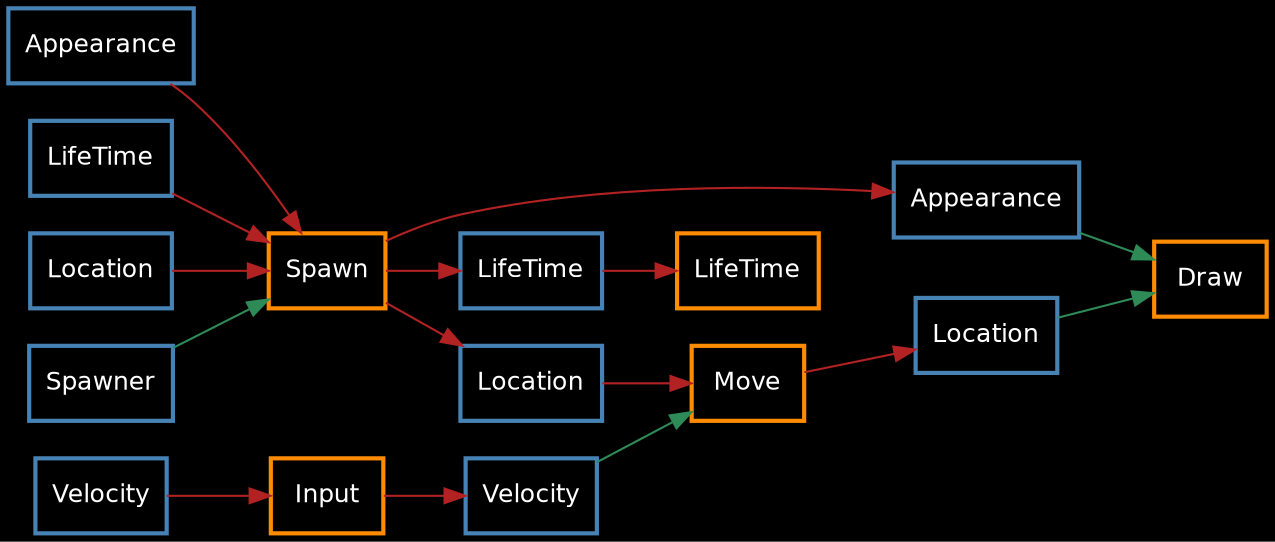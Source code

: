 digraph framegraph 
{
rankdir = LR
bgcolor = black

node [shape=rectangle, fontname="helvetica", fontsize=12, fontcolor=white]

"Input" [label="Input", style=bold, color=darkorange]
"Draw" [label="Draw", style=bold, color=darkorange]
"Move" [label="Move", style=bold, color=darkorange]
"LifeTime" [label="LifeTime", style=bold, color=darkorange]
"Spawn" [label="Spawn", style=bold, color=darkorange]


"Appearance0" [label="Appearance", style=bold, color= steelblue]
"Appearance0" -> { } [color=seagreen]
"Appearance0" -> { "Spawn" } [color=firebrick]
"LifeTime0" [label="LifeTime", style=bold, color= steelblue]
"LifeTime0" -> { } [color=seagreen]
"LifeTime0" -> { "Spawn" } [color=firebrick]
"Location0" [label="Location", style=bold, color= steelblue]
"Location0" -> { } [color=seagreen]
"Location0" -> { "Spawn" } [color=firebrick]
"Velocity0" [label="Velocity", style=bold, color= steelblue]
"Velocity0" -> { } [color=seagreen]
"Velocity0" -> { "Input" } [color=firebrick]
"Spawner0" [label="Spawner", style=bold, color= steelblue]
"Spawner0" -> { "Spawn" } [color=seagreen]
"Velocity1" [label="Velocity", style=bold, color= steelblue]
"Velocity1" -> { "Move" } [color=seagreen]
"Input" -> { "Velocity1" } [color=firebrick]
"LifeTime1" [label="LifeTime", style=bold, color= steelblue]
"LifeTime1" -> { } [color=seagreen]
"LifeTime1" -> { "LifeTime" } [color=firebrick]
"Spawn" -> { "LifeTime1" } [color=firebrick]
"Location1" [label="Location", style=bold, color= steelblue]
"Location1" -> { } [color=seagreen]
"Location1" -> { "Move" } [color=firebrick]
"Spawn" -> { "Location1" } [color=firebrick]
"Appearance1" [label="Appearance", style=bold, color= steelblue]
"Appearance1" -> { "Draw" } [color=seagreen]
"Spawn" -> { "Appearance1" } [color=firebrick]
"Location2" [label="Location", style=bold, color= steelblue]
"Location2" -> { "Draw" } [color=seagreen]
"Move" -> { "Location2" } [color=firebrick]
}